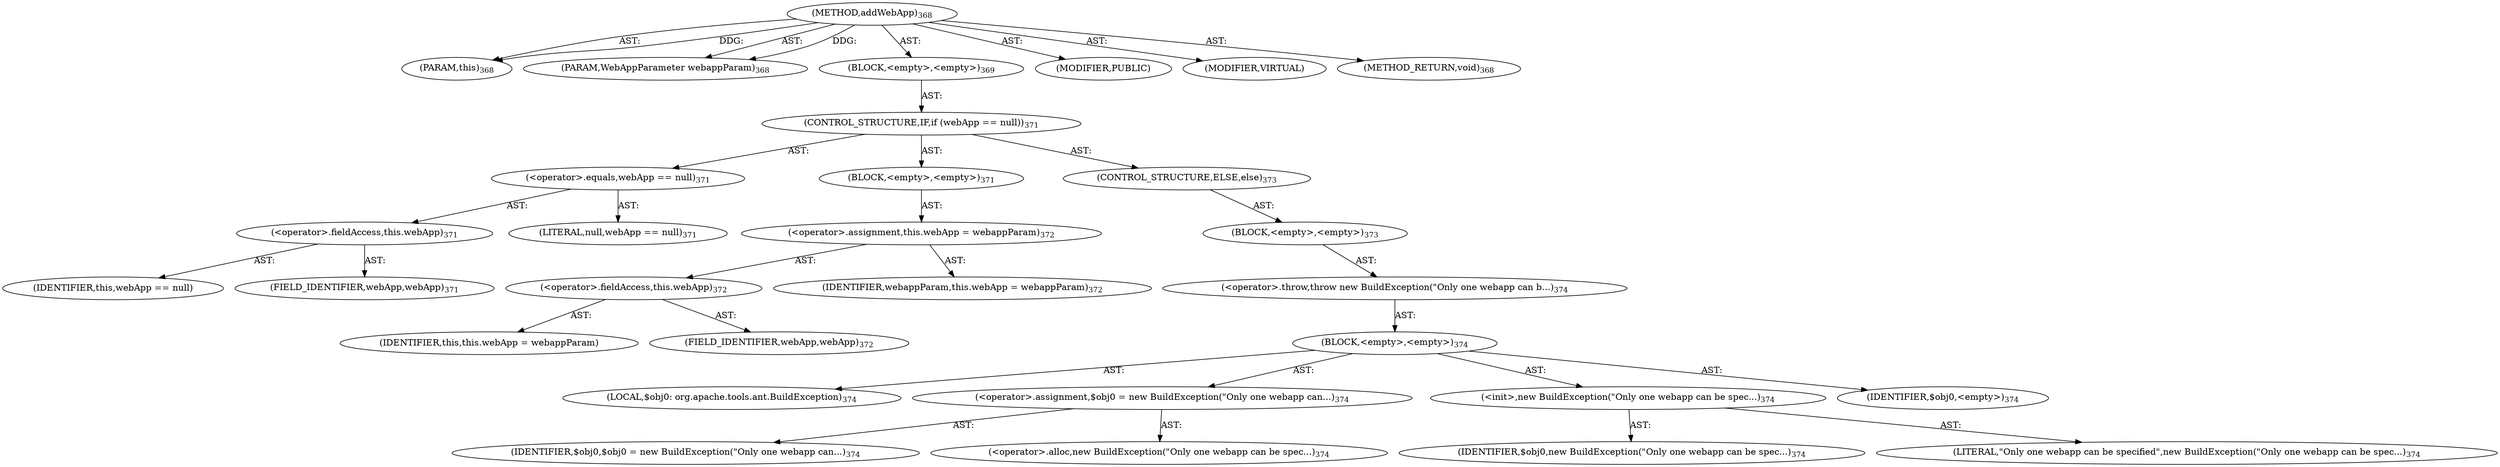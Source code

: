 digraph "addWebApp" {  
"111669149725" [label = <(METHOD,addWebApp)<SUB>368</SUB>> ]
"115964117042" [label = <(PARAM,this)<SUB>368</SUB>> ]
"115964117043" [label = <(PARAM,WebAppParameter webappParam)<SUB>368</SUB>> ]
"25769803813" [label = <(BLOCK,&lt;empty&gt;,&lt;empty&gt;)<SUB>369</SUB>> ]
"47244640264" [label = <(CONTROL_STRUCTURE,IF,if (webApp == null))<SUB>371</SUB>> ]
"30064771145" [label = <(&lt;operator&gt;.equals,webApp == null)<SUB>371</SUB>> ]
"30064771146" [label = <(&lt;operator&gt;.fieldAccess,this.webApp)<SUB>371</SUB>> ]
"68719476827" [label = <(IDENTIFIER,this,webApp == null)> ]
"55834574888" [label = <(FIELD_IDENTIFIER,webApp,webApp)<SUB>371</SUB>> ]
"90194313222" [label = <(LITERAL,null,webApp == null)<SUB>371</SUB>> ]
"25769803814" [label = <(BLOCK,&lt;empty&gt;,&lt;empty&gt;)<SUB>371</SUB>> ]
"30064771147" [label = <(&lt;operator&gt;.assignment,this.webApp = webappParam)<SUB>372</SUB>> ]
"30064771148" [label = <(&lt;operator&gt;.fieldAccess,this.webApp)<SUB>372</SUB>> ]
"68719476828" [label = <(IDENTIFIER,this,this.webApp = webappParam)> ]
"55834574889" [label = <(FIELD_IDENTIFIER,webApp,webApp)<SUB>372</SUB>> ]
"68719476829" [label = <(IDENTIFIER,webappParam,this.webApp = webappParam)<SUB>372</SUB>> ]
"47244640265" [label = <(CONTROL_STRUCTURE,ELSE,else)<SUB>373</SUB>> ]
"25769803815" [label = <(BLOCK,&lt;empty&gt;,&lt;empty&gt;)<SUB>373</SUB>> ]
"30064771149" [label = <(&lt;operator&gt;.throw,throw new BuildException(&quot;Only one webapp can b...)<SUB>374</SUB>> ]
"25769803816" [label = <(BLOCK,&lt;empty&gt;,&lt;empty&gt;)<SUB>374</SUB>> ]
"94489280512" [label = <(LOCAL,$obj0: org.apache.tools.ant.BuildException)<SUB>374</SUB>> ]
"30064771150" [label = <(&lt;operator&gt;.assignment,$obj0 = new BuildException(&quot;Only one webapp can...)<SUB>374</SUB>> ]
"68719476830" [label = <(IDENTIFIER,$obj0,$obj0 = new BuildException(&quot;Only one webapp can...)<SUB>374</SUB>> ]
"30064771151" [label = <(&lt;operator&gt;.alloc,new BuildException(&quot;Only one webapp can be spec...)<SUB>374</SUB>> ]
"30064771152" [label = <(&lt;init&gt;,new BuildException(&quot;Only one webapp can be spec...)<SUB>374</SUB>> ]
"68719476831" [label = <(IDENTIFIER,$obj0,new BuildException(&quot;Only one webapp can be spec...)<SUB>374</SUB>> ]
"90194313223" [label = <(LITERAL,&quot;Only one webapp can be specified&quot;,new BuildException(&quot;Only one webapp can be spec...)<SUB>374</SUB>> ]
"68719476832" [label = <(IDENTIFIER,$obj0,&lt;empty&gt;)<SUB>374</SUB>> ]
"133143986251" [label = <(MODIFIER,PUBLIC)> ]
"133143986252" [label = <(MODIFIER,VIRTUAL)> ]
"128849018909" [label = <(METHOD_RETURN,void)<SUB>368</SUB>> ]
  "111669149725" -> "115964117042"  [ label = "AST: "] 
  "111669149725" -> "115964117043"  [ label = "AST: "] 
  "111669149725" -> "25769803813"  [ label = "AST: "] 
  "111669149725" -> "133143986251"  [ label = "AST: "] 
  "111669149725" -> "133143986252"  [ label = "AST: "] 
  "111669149725" -> "128849018909"  [ label = "AST: "] 
  "25769803813" -> "47244640264"  [ label = "AST: "] 
  "47244640264" -> "30064771145"  [ label = "AST: "] 
  "47244640264" -> "25769803814"  [ label = "AST: "] 
  "47244640264" -> "47244640265"  [ label = "AST: "] 
  "30064771145" -> "30064771146"  [ label = "AST: "] 
  "30064771145" -> "90194313222"  [ label = "AST: "] 
  "30064771146" -> "68719476827"  [ label = "AST: "] 
  "30064771146" -> "55834574888"  [ label = "AST: "] 
  "25769803814" -> "30064771147"  [ label = "AST: "] 
  "30064771147" -> "30064771148"  [ label = "AST: "] 
  "30064771147" -> "68719476829"  [ label = "AST: "] 
  "30064771148" -> "68719476828"  [ label = "AST: "] 
  "30064771148" -> "55834574889"  [ label = "AST: "] 
  "47244640265" -> "25769803815"  [ label = "AST: "] 
  "25769803815" -> "30064771149"  [ label = "AST: "] 
  "30064771149" -> "25769803816"  [ label = "AST: "] 
  "25769803816" -> "94489280512"  [ label = "AST: "] 
  "25769803816" -> "30064771150"  [ label = "AST: "] 
  "25769803816" -> "30064771152"  [ label = "AST: "] 
  "25769803816" -> "68719476832"  [ label = "AST: "] 
  "30064771150" -> "68719476830"  [ label = "AST: "] 
  "30064771150" -> "30064771151"  [ label = "AST: "] 
  "30064771152" -> "68719476831"  [ label = "AST: "] 
  "30064771152" -> "90194313223"  [ label = "AST: "] 
  "111669149725" -> "115964117042"  [ label = "DDG: "] 
  "111669149725" -> "115964117043"  [ label = "DDG: "] 
}
